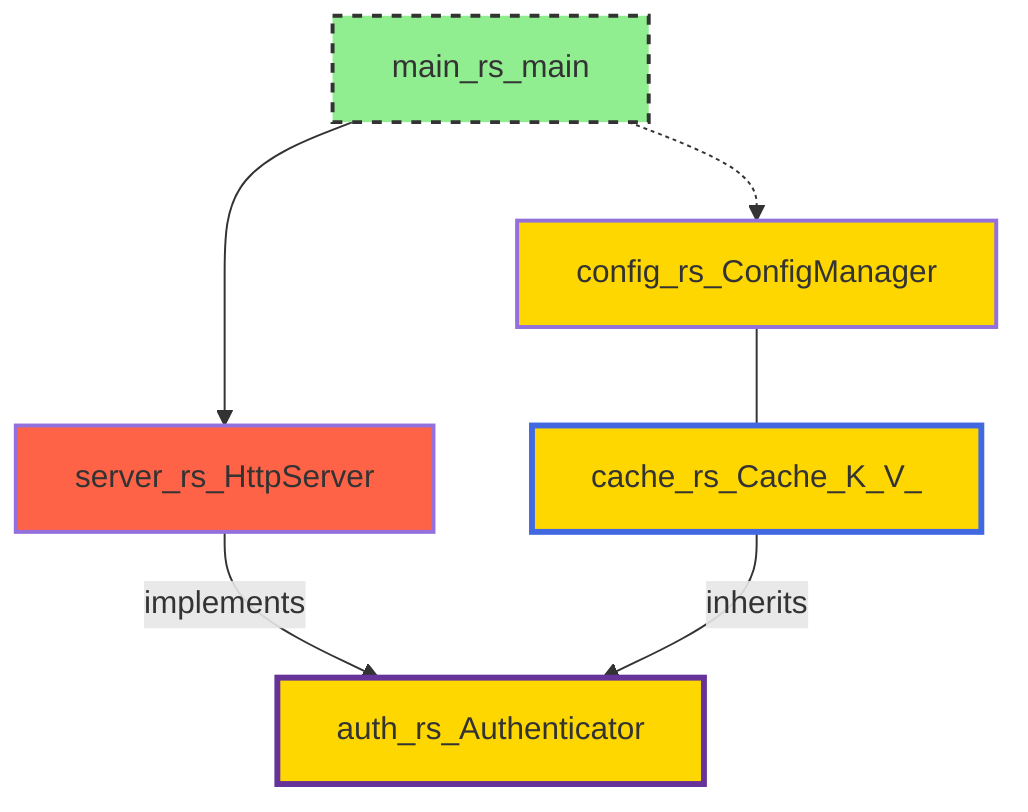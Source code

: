 graph TD
    cache_rs_Cache_K_V_
    server_rs_HttpServer
    config_rs_ConfigManager
    auth_rs_Authenticator
    main_rs_main

    main_rs_main --> server_rs_HttpServer
    main_rs_main -.-> config_rs_ConfigManager
    server_rs_HttpServer -->|implements| auth_rs_Authenticator
    cache_rs_Cache_K_V_ -->|inherits| auth_rs_Authenticator
    config_rs_ConfigManager --- cache_rs_Cache_K_V_

    style cache_rs_Cache_K_V_ fill:#FFD700,stroke:#4169E1,stroke-width:3px
    style server_rs_HttpServer fill:#FF6347,stroke-width:2px
    style config_rs_ConfigManager fill:#FFD700,stroke-width:2px
    style auth_rs_Authenticator fill:#FFD700,stroke:#663399,stroke-width:3px
    style main_rs_main fill:#90EE90,stroke:#333,stroke-dasharray: 5 5,stroke-width:2px